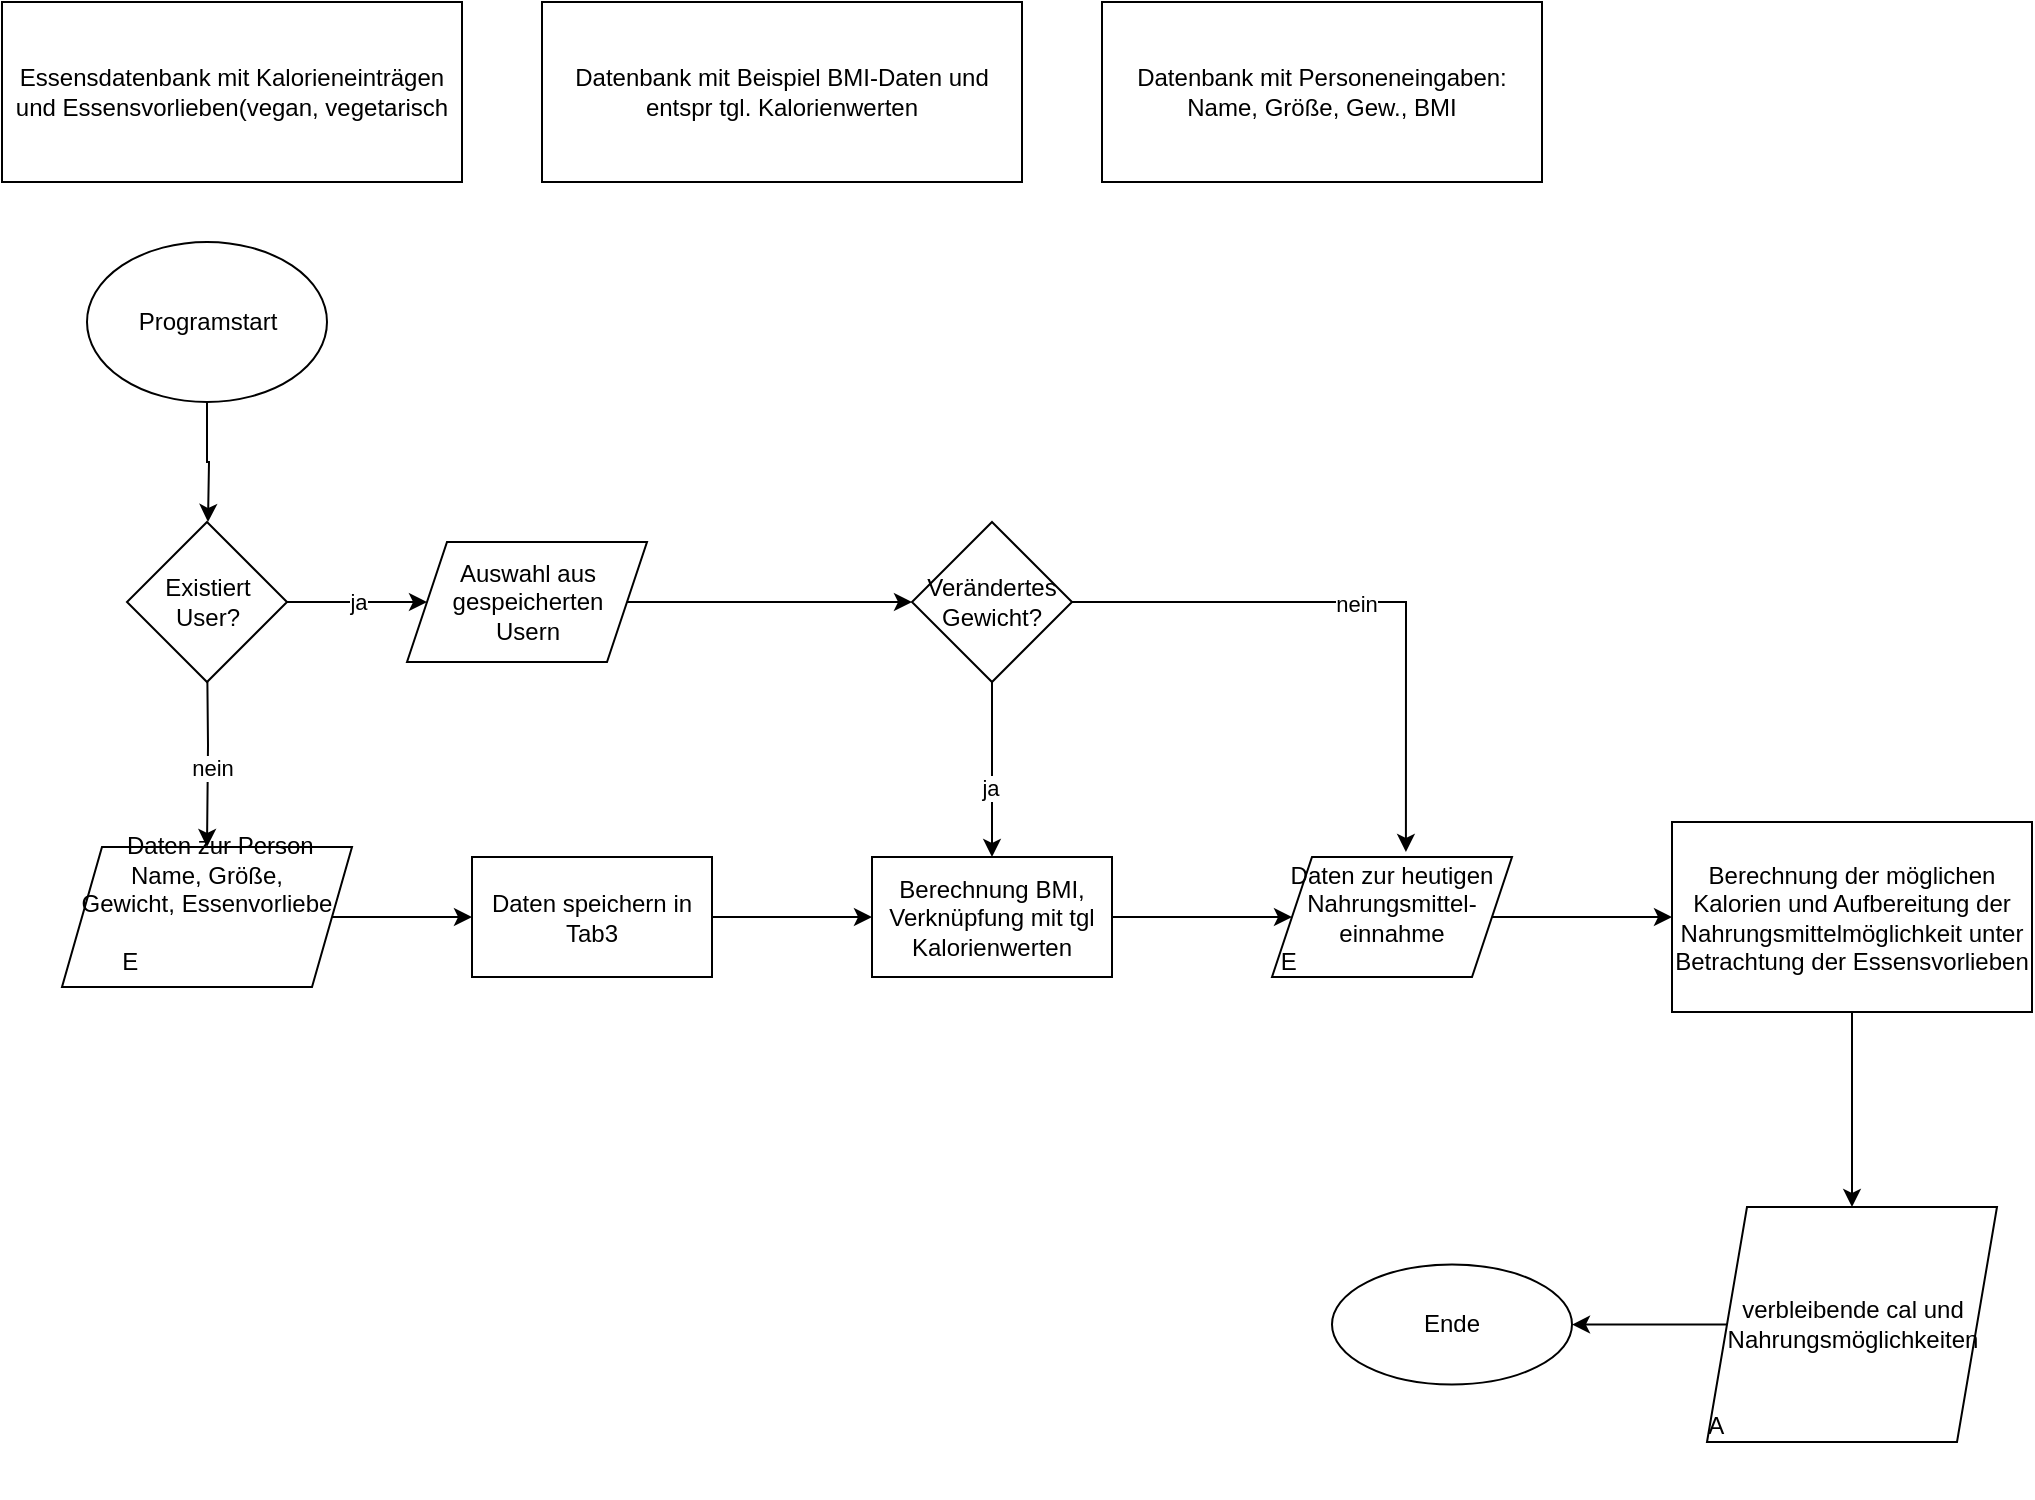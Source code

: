 <mxfile version="15.9.4" type="github">
  <diagram id="prtHgNgQTEPvFCAcTncT" name="Page-1">
    <mxGraphModel dx="1038" dy="689" grid="1" gridSize="10" guides="1" tooltips="1" connect="1" arrows="1" fold="1" page="1" pageScale="1" pageWidth="1169" pageHeight="1654" math="0" shadow="0">
      <root>
        <mxCell id="0" />
        <mxCell id="1" parent="0" />
        <mxCell id="jSpEztQt3kvFXsunmsol-1" value="Essensdatenbank mit Kalorieneinträgen und Essensvorlieben(vegan, vegetarisch" style="rounded=0;whiteSpace=wrap;html=1;" parent="1" vertex="1">
          <mxGeometry x="30" y="20" width="230" height="90" as="geometry" />
        </mxCell>
        <mxCell id="jSpEztQt3kvFXsunmsol-2" value="Datenbank mit Beispiel BMI-Daten und entspr tgl. Kalorienwerten" style="rounded=0;whiteSpace=wrap;html=1;fontSize=12;" parent="1" vertex="1">
          <mxGeometry x="300" y="20" width="240" height="90" as="geometry" />
        </mxCell>
        <mxCell id="bd9UbLxYGrV-jyAa_QuS-2" style="edgeStyle=orthogonalEdgeStyle;rounded=0;orthogonalLoop=1;jettySize=auto;html=1;" parent="1" source="jSpEztQt3kvFXsunmsol-4" target="bd9UbLxYGrV-jyAa_QuS-3" edge="1">
          <mxGeometry relative="1" as="geometry">
            <mxPoint x="265.0" y="477.5" as="targetPoint" />
          </mxGeometry>
        </mxCell>
        <mxCell id="jSpEztQt3kvFXsunmsol-4" value="&lt;div&gt;&amp;nbsp;&amp;nbsp;&amp;nbsp; Daten zur Person&lt;/div&gt;&lt;div&gt;Name, Größe,&lt;/div&gt;&lt;div&gt;Gewicht, Essenvorliebe&lt;/div&gt;&lt;div&gt;&lt;br&gt;&lt;/div&gt;&lt;div&gt;E&amp;nbsp;&amp;nbsp;&amp;nbsp;&amp;nbsp; &amp;nbsp; &amp;nbsp; &amp;nbsp; &amp;nbsp;&amp;nbsp;&amp;nbsp;&amp;nbsp;&amp;nbsp; &amp;nbsp; &amp;nbsp; &amp;nbsp;&amp;nbsp; &amp;nbsp;&amp;nbsp;&amp;nbsp;&amp;nbsp;&amp;nbsp;&amp;nbsp;&amp;nbsp;&amp;nbsp;&amp;nbsp;&amp;nbsp;&amp;nbsp;&amp;nbsp;&amp;nbsp;&amp;nbsp;&amp;nbsp;&amp;nbsp;&amp;nbsp; &lt;br&gt;&lt;/div&gt;" style="shape=parallelogram;perimeter=parallelogramPerimeter;whiteSpace=wrap;html=1;fixedSize=1;fontSize=12;" parent="1" vertex="1">
          <mxGeometry x="60" y="442.5" width="145" height="70" as="geometry" />
        </mxCell>
        <mxCell id="bd9UbLxYGrV-jyAa_QuS-1" value="&lt;div&gt;Datenbank mit Personeneingaben:&lt;/div&gt;&lt;div&gt;Name, Größe, Gew., BMI&lt;br&gt;&lt;/div&gt;" style="rounded=0;whiteSpace=wrap;html=1;" parent="1" vertex="1">
          <mxGeometry x="580" y="20" width="220" height="90" as="geometry" />
        </mxCell>
        <mxCell id="bd9UbLxYGrV-jyAa_QuS-5" value="" style="edgeStyle=orthogonalEdgeStyle;rounded=0;orthogonalLoop=1;jettySize=auto;html=1;" parent="1" source="bd9UbLxYGrV-jyAa_QuS-3" target="bd9UbLxYGrV-jyAa_QuS-4" edge="1">
          <mxGeometry relative="1" as="geometry" />
        </mxCell>
        <mxCell id="bd9UbLxYGrV-jyAa_QuS-3" value="Daten speichern in Tab3" style="rounded=0;whiteSpace=wrap;html=1;" parent="1" vertex="1">
          <mxGeometry x="265.0" y="447.5" width="120" height="60" as="geometry" />
        </mxCell>
        <mxCell id="bd9UbLxYGrV-jyAa_QuS-15" value="" style="edgeStyle=orthogonalEdgeStyle;rounded=0;orthogonalLoop=1;jettySize=auto;html=1;" parent="1" source="bd9UbLxYGrV-jyAa_QuS-4" target="bd9UbLxYGrV-jyAa_QuS-14" edge="1">
          <mxGeometry relative="1" as="geometry" />
        </mxCell>
        <mxCell id="bd9UbLxYGrV-jyAa_QuS-4" value="Berechnung BMI, Verknüpfung mit tgl Kalorienwerten" style="whiteSpace=wrap;html=1;rounded=0;" parent="1" vertex="1">
          <mxGeometry x="465.0" y="447.5" width="120" height="60" as="geometry" />
        </mxCell>
        <mxCell id="bd9UbLxYGrV-jyAa_QuS-17" value="" style="edgeStyle=orthogonalEdgeStyle;rounded=0;orthogonalLoop=1;jettySize=auto;html=1;" parent="1" source="bd9UbLxYGrV-jyAa_QuS-14" target="bd9UbLxYGrV-jyAa_QuS-16" edge="1">
          <mxGeometry relative="1" as="geometry" />
        </mxCell>
        <mxCell id="bd9UbLxYGrV-jyAa_QuS-14" value="&lt;div&gt;Daten zur heutigen Nahrungsmittel-einnahme&lt;/div&gt;&lt;div&gt;E&amp;nbsp;&amp;nbsp;&amp;nbsp;&amp;nbsp;&amp;nbsp;&amp;nbsp;&amp;nbsp;&amp;nbsp;&amp;nbsp;&amp;nbsp;&amp;nbsp;&amp;nbsp;&amp;nbsp;&amp;nbsp;&amp;nbsp;&amp;nbsp;&amp;nbsp;&amp;nbsp;&amp;nbsp;&amp;nbsp;&amp;nbsp;&amp;nbsp;&amp;nbsp;&amp;nbsp;&amp;nbsp;&amp;nbsp;&amp;nbsp;&amp;nbsp;&amp;nbsp;&amp;nbsp;&amp;nbsp; &lt;br&gt;&lt;/div&gt;" style="shape=parallelogram;perimeter=parallelogramPerimeter;whiteSpace=wrap;html=1;fixedSize=1;rounded=0;" parent="1" vertex="1">
          <mxGeometry x="665.0" y="447.5" width="120" height="60" as="geometry" />
        </mxCell>
        <mxCell id="bd9UbLxYGrV-jyAa_QuS-19" value="" style="edgeStyle=orthogonalEdgeStyle;rounded=0;orthogonalLoop=1;jettySize=auto;html=1;" parent="1" source="bd9UbLxYGrV-jyAa_QuS-16" target="bd9UbLxYGrV-jyAa_QuS-18" edge="1">
          <mxGeometry relative="1" as="geometry" />
        </mxCell>
        <mxCell id="bd9UbLxYGrV-jyAa_QuS-16" value="Berechnung der möglichen Kalorien und Aufbereitung der Nahrungsmittelmöglichkeit unter Betrachtung der Essensvorlieben" style="whiteSpace=wrap;html=1;rounded=0;" parent="1" vertex="1">
          <mxGeometry x="865" y="430" width="180" height="95" as="geometry" />
        </mxCell>
        <mxCell id="bd9UbLxYGrV-jyAa_QuS-23" value="" style="edgeStyle=orthogonalEdgeStyle;rounded=0;orthogonalLoop=1;jettySize=auto;html=1;" parent="1" source="bd9UbLxYGrV-jyAa_QuS-18" target="bd9UbLxYGrV-jyAa_QuS-22" edge="1">
          <mxGeometry relative="1" as="geometry" />
        </mxCell>
        <mxCell id="bd9UbLxYGrV-jyAa_QuS-18" value="&lt;div&gt;&lt;br&gt;&lt;/div&gt;&lt;div&gt;&lt;br&gt;&lt;/div&gt;&lt;div&gt;&lt;br&gt;&lt;/div&gt;&lt;div&gt;&lt;br&gt;&lt;/div&gt;&lt;br&gt;&lt;div&gt;verbleibende cal und Nahrungsmöglichkeiten&lt;/div&gt;&lt;div&gt;&lt;br&gt;&lt;/div&gt;&lt;div&gt;&amp;nbsp;&amp;nbsp;&amp;nbsp;&amp;nbsp; A&amp;nbsp;&amp;nbsp;&amp;nbsp;&amp;nbsp;&amp;nbsp;&amp;nbsp;&amp;nbsp;&amp;nbsp;&amp;nbsp;&amp;nbsp;&amp;nbsp;&amp;nbsp;&amp;nbsp;&amp;nbsp;&amp;nbsp;&amp;nbsp;&amp;nbsp;&amp;nbsp;&amp;nbsp;&amp;nbsp;&amp;nbsp;&amp;nbsp;&amp;nbsp;&amp;nbsp;&amp;nbsp;&amp;nbsp;&amp;nbsp;&amp;nbsp;&amp;nbsp;&amp;nbsp;&amp;nbsp;&amp;nbsp;&amp;nbsp;&amp;nbsp;&amp;nbsp;&amp;nbsp;&amp;nbsp;&amp;nbsp;&amp;nbsp;&amp;nbsp;&amp;nbsp; &lt;br&gt;&lt;/div&gt;&lt;div&gt;&lt;br&gt;&lt;/div&gt;&lt;div&gt;&lt;br&gt;&lt;/div&gt;" style="shape=parallelogram;perimeter=parallelogramPerimeter;whiteSpace=wrap;html=1;fixedSize=1;rounded=0;" parent="1" vertex="1">
          <mxGeometry x="882.5" y="622.5" width="145" height="117.5" as="geometry" />
        </mxCell>
        <mxCell id="bd9UbLxYGrV-jyAa_QuS-21" style="edgeStyle=orthogonalEdgeStyle;rounded=0;orthogonalLoop=1;jettySize=auto;html=1;" parent="1" source="bd9UbLxYGrV-jyAa_QuS-20" edge="1">
          <mxGeometry relative="1" as="geometry">
            <mxPoint x="133" y="280" as="targetPoint" />
          </mxGeometry>
        </mxCell>
        <mxCell id="bd9UbLxYGrV-jyAa_QuS-20" value="Programstart" style="ellipse;whiteSpace=wrap;html=1;" parent="1" vertex="1">
          <mxGeometry x="72.5" y="140" width="120" height="80" as="geometry" />
        </mxCell>
        <mxCell id="bd9UbLxYGrV-jyAa_QuS-22" value="Ende" style="ellipse;whiteSpace=wrap;html=1;rounded=0;" parent="1" vertex="1">
          <mxGeometry x="695" y="651.25" width="120" height="60" as="geometry" />
        </mxCell>
        <mxCell id="4z2k_rnHSHbh8kKNKrE--2" value="" style="edgeStyle=orthogonalEdgeStyle;rounded=0;orthogonalLoop=1;jettySize=auto;html=1;" edge="1" parent="1" target="jSpEztQt3kvFXsunmsol-4">
          <mxGeometry relative="1" as="geometry">
            <mxPoint x="132.5" y="340" as="sourcePoint" />
          </mxGeometry>
        </mxCell>
        <mxCell id="4z2k_rnHSHbh8kKNKrE--4" value="nein" style="edgeLabel;html=1;align=center;verticalAlign=middle;resizable=0;points=[];" vertex="1" connectable="0" parent="4z2k_rnHSHbh8kKNKrE--2">
          <mxGeometry x="0.229" y="2" relative="1" as="geometry">
            <mxPoint as="offset" />
          </mxGeometry>
        </mxCell>
        <mxCell id="4z2k_rnHSHbh8kKNKrE--6" value="ja" style="edgeStyle=orthogonalEdgeStyle;rounded=0;orthogonalLoop=1;jettySize=auto;html=1;" edge="1" parent="1" source="4z2k_rnHSHbh8kKNKrE--3" target="4z2k_rnHSHbh8kKNKrE--5">
          <mxGeometry relative="1" as="geometry" />
        </mxCell>
        <mxCell id="4z2k_rnHSHbh8kKNKrE--3" value="Existiert User?" style="rhombus;whiteSpace=wrap;html=1;" vertex="1" parent="1">
          <mxGeometry x="92.5" y="280" width="80" height="80" as="geometry" />
        </mxCell>
        <mxCell id="4z2k_rnHSHbh8kKNKrE--8" value="" style="edgeStyle=orthogonalEdgeStyle;rounded=0;orthogonalLoop=1;jettySize=auto;html=1;" edge="1" parent="1" source="4z2k_rnHSHbh8kKNKrE--5" target="4z2k_rnHSHbh8kKNKrE--7">
          <mxGeometry relative="1" as="geometry" />
        </mxCell>
        <mxCell id="4z2k_rnHSHbh8kKNKrE--5" value="&lt;div&gt;Auswahl aus gespeicherten &lt;br&gt;&lt;/div&gt;&lt;div&gt;Usern&lt;/div&gt;" style="shape=parallelogram;perimeter=parallelogramPerimeter;whiteSpace=wrap;html=1;fixedSize=1;" vertex="1" parent="1">
          <mxGeometry x="232.5" y="290" width="120" height="60" as="geometry" />
        </mxCell>
        <mxCell id="4z2k_rnHSHbh8kKNKrE--9" style="edgeStyle=orthogonalEdgeStyle;rounded=0;orthogonalLoop=1;jettySize=auto;html=1;entryX=0.558;entryY=-0.042;entryDx=0;entryDy=0;entryPerimeter=0;" edge="1" parent="1" source="4z2k_rnHSHbh8kKNKrE--7" target="bd9UbLxYGrV-jyAa_QuS-14">
          <mxGeometry relative="1" as="geometry" />
        </mxCell>
        <mxCell id="4z2k_rnHSHbh8kKNKrE--10" value="nein" style="edgeLabel;html=1;align=center;verticalAlign=middle;resizable=0;points=[];" vertex="1" connectable="0" parent="4z2k_rnHSHbh8kKNKrE--9">
          <mxGeometry x="-0.035" y="-1" relative="1" as="geometry">
            <mxPoint x="1" as="offset" />
          </mxGeometry>
        </mxCell>
        <mxCell id="4z2k_rnHSHbh8kKNKrE--11" style="edgeStyle=orthogonalEdgeStyle;rounded=0;orthogonalLoop=1;jettySize=auto;html=1;entryX=0.5;entryY=0;entryDx=0;entryDy=0;" edge="1" parent="1" source="4z2k_rnHSHbh8kKNKrE--7" target="bd9UbLxYGrV-jyAa_QuS-4">
          <mxGeometry relative="1" as="geometry" />
        </mxCell>
        <mxCell id="4z2k_rnHSHbh8kKNKrE--12" value="ja" style="edgeLabel;html=1;align=center;verticalAlign=middle;resizable=0;points=[];" vertex="1" connectable="0" parent="4z2k_rnHSHbh8kKNKrE--11">
          <mxGeometry x="0.205" y="-1" relative="1" as="geometry">
            <mxPoint as="offset" />
          </mxGeometry>
        </mxCell>
        <mxCell id="4z2k_rnHSHbh8kKNKrE--7" value="Verändertes Gewicht?" style="rhombus;whiteSpace=wrap;html=1;" vertex="1" parent="1">
          <mxGeometry x="485" y="280" width="80" height="80" as="geometry" />
        </mxCell>
      </root>
    </mxGraphModel>
  </diagram>
</mxfile>
